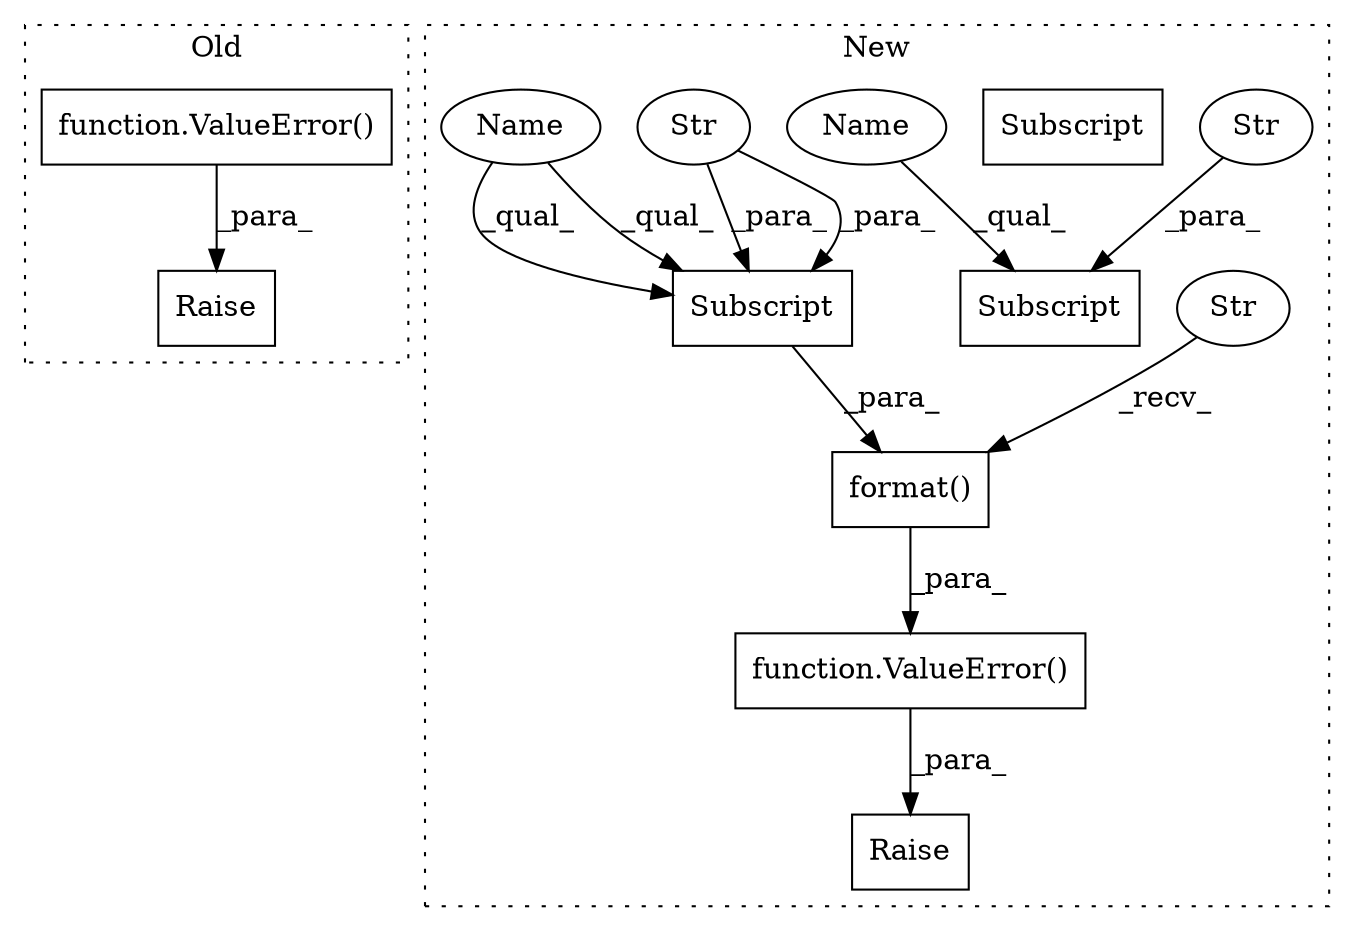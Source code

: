 digraph G {
subgraph cluster0 {
1 [label="function.ValueError()" a="75" s="5972,6012" l="11,2" shape="box"];
3 [label="Raise" a="91" s="5966" l="6" shape="box"];
label = "Old";
style="dotted";
}
subgraph cluster1 {
2 [label="Subscript" a="63" s="5651,0" l="25,0" shape="box"];
4 [label="Str" a="66" s="5663" l="12" shape="ellipse"];
5 [label="format()" a="75" s="6274,6337" l="37,1" shape="box"];
6 [label="Subscript" a="63" s="6311,0" l="26,0" shape="box"];
7 [label="Str" a="66" s="6323" l="13" shape="ellipse"];
8 [label="Str" a="66" s="6274" l="29" shape="ellipse"];
9 [label="Raise" a="91" s="6257" l="6" shape="box"];
10 [label="function.ValueError()" a="75" s="6263,6338" l="11,1" shape="box"];
11 [label="Subscript" a="63" s="6311,0" l="26,0" shape="box"];
12 [label="Name" a="87" s="6311" l="11" shape="ellipse"];
13 [label="Name" a="87" s="5651" l="11" shape="ellipse"];
label = "New";
style="dotted";
}
1 -> 3 [label="_para_"];
4 -> 2 [label="_para_"];
5 -> 10 [label="_para_"];
7 -> 11 [label="_para_"];
7 -> 11 [label="_para_"];
8 -> 5 [label="_recv_"];
10 -> 9 [label="_para_"];
11 -> 5 [label="_para_"];
12 -> 11 [label="_qual_"];
12 -> 11 [label="_qual_"];
13 -> 2 [label="_qual_"];
}